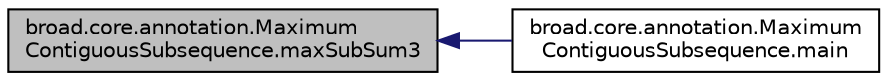 digraph "broad.core.annotation.MaximumContiguousSubsequence.maxSubSum3"
{
  edge [fontname="Helvetica",fontsize="10",labelfontname="Helvetica",labelfontsize="10"];
  node [fontname="Helvetica",fontsize="10",shape=record];
  rankdir="LR";
  Node1 [label="broad.core.annotation.Maximum\lContiguousSubsequence.maxSubSum3",height=0.2,width=0.4,color="black", fillcolor="grey75", style="filled" fontcolor="black"];
  Node1 -> Node2 [dir="back",color="midnightblue",fontsize="10",style="solid",fontname="Helvetica"];
  Node2 [label="broad.core.annotation.Maximum\lContiguousSubsequence.main",height=0.2,width=0.4,color="black", fillcolor="white", style="filled",URL="$classbroad_1_1core_1_1annotation_1_1_maximum_contiguous_subsequence.html#a1762dd14d94c2702312ff3414a913153"];
}
